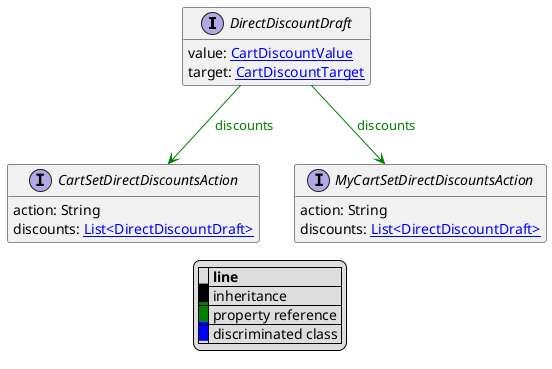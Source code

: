 @startuml

hide empty fields
hide empty methods
legend
|= |= line |
|<back:black>   </back>| inheritance |
|<back:green>   </back>| property reference |
|<back:blue>   </back>| discriminated class |
endlegend
interface DirectDiscountDraft [[DirectDiscountDraft.svg]]  {
    value: [[CartDiscountValue.svg CartDiscountValue]]
    target: [[CartDiscountTarget.svg CartDiscountTarget]]
}



interface CartSetDirectDiscountsAction [[CartSetDirectDiscountsAction.svg]]  {
    action: String
    discounts: [[DirectDiscountDraft.svg List<DirectDiscountDraft>]]
}
interface MyCartSetDirectDiscountsAction [[MyCartSetDirectDiscountsAction.svg]]  {
    action: String
    discounts: [[DirectDiscountDraft.svg List<DirectDiscountDraft>]]
}

DirectDiscountDraft --> CartSetDirectDiscountsAction #green;text:green : "discounts"
DirectDiscountDraft --> MyCartSetDirectDiscountsAction #green;text:green : "discounts"
@enduml

